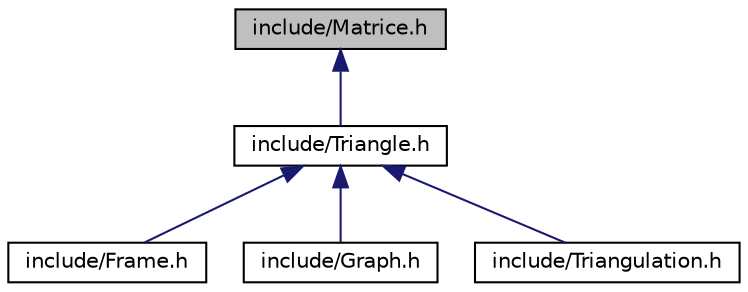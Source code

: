 digraph "include/Matrice.h"
{
  edge [fontname="Helvetica",fontsize="10",labelfontname="Helvetica",labelfontsize="10"];
  node [fontname="Helvetica",fontsize="10",shape=record];
  Node1 [label="include/Matrice.h",height=0.2,width=0.4,color="black", fillcolor="grey75", style="filled", fontcolor="black"];
  Node1 -> Node2 [dir="back",color="midnightblue",fontsize="10",style="solid",fontname="Helvetica"];
  Node2 [label="include/Triangle.h",height=0.2,width=0.4,color="black", fillcolor="white", style="filled",URL="$_triangle_8h.html",tooltip="Gère la construction et l&#39;utilisation de la structure Triangle. "];
  Node2 -> Node3 [dir="back",color="midnightblue",fontsize="10",style="solid",fontname="Helvetica"];
  Node3 [label="include/Frame.h",height=0.2,width=0.4,color="black", fillcolor="white", style="filled",URL="$_frame_8h.html",tooltip="Gère le rendu. "];
  Node2 -> Node4 [dir="back",color="midnightblue",fontsize="10",style="solid",fontname="Helvetica"];
  Node4 [label="include/Graph.h",height=0.2,width=0.4,color="black", fillcolor="white", style="filled",URL="$_graph_8h.html",tooltip="Gère l&#39;affichage du projet. "];
  Node2 -> Node5 [dir="back",color="midnightblue",fontsize="10",style="solid",fontname="Helvetica"];
  Node5 [label="include/Triangulation.h",height=0.2,width=0.4,color="black", fillcolor="white", style="filled",URL="$_triangulation_8h.html",tooltip="Gère la triangulation de delaunay. "];
}
